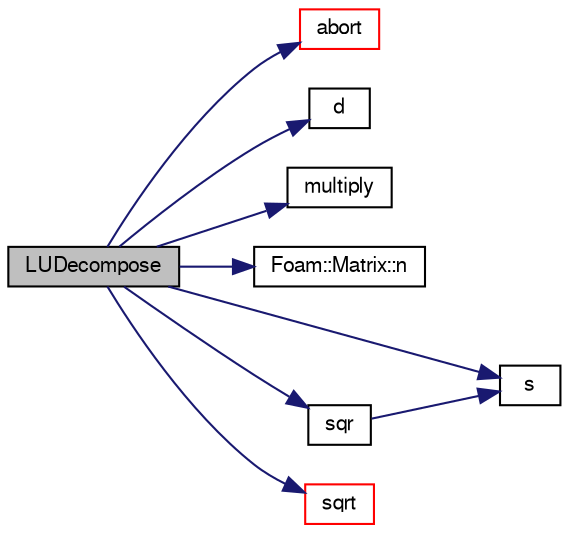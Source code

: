 digraph "LUDecompose"
{
  bgcolor="transparent";
  edge [fontname="FreeSans",fontsize="10",labelfontname="FreeSans",labelfontsize="10"];
  node [fontname="FreeSans",fontsize="10",shape=record];
  rankdir="LR";
  Node110810 [label="LUDecompose",height=0.2,width=0.4,color="black", fillcolor="grey75", style="filled", fontcolor="black"];
  Node110810 -> Node110811 [color="midnightblue",fontsize="10",style="solid",fontname="FreeSans"];
  Node110811 [label="abort",height=0.2,width=0.4,color="red",URL="$a21124.html#a447107a607d03e417307c203fa5fb44b"];
  Node110810 -> Node110854 [color="midnightblue",fontsize="10",style="solid",fontname="FreeSans"];
  Node110854 [label="d",height=0.2,width=0.4,color="black",URL="$a38951.html#aa182a9055736468dd160f12649a01fd1"];
  Node110810 -> Node110855 [color="midnightblue",fontsize="10",style="solid",fontname="FreeSans"];
  Node110855 [label="multiply",height=0.2,width=0.4,color="black",URL="$a21124.html#ae81fb61e7069664388dff10a96a30486"];
  Node110810 -> Node110856 [color="midnightblue",fontsize="10",style="solid",fontname="FreeSans"];
  Node110856 [label="Foam::Matrix::n",height=0.2,width=0.4,color="black",URL="$a26774.html#a8a840ce72ef06572aff1f3e950889757",tooltip="Return the number of rows. "];
  Node110810 -> Node110857 [color="midnightblue",fontsize="10",style="solid",fontname="FreeSans"];
  Node110857 [label="s",height=0.2,width=0.4,color="black",URL="$a18905.html#abb9c4233033fad2ad0206cd4adad3b9f"];
  Node110810 -> Node110858 [color="midnightblue",fontsize="10",style="solid",fontname="FreeSans"];
  Node110858 [label="sqr",height=0.2,width=0.4,color="black",URL="$a12539.html#a557bbac590ed5ce51116be69fe4faa96"];
  Node110858 -> Node110857 [color="midnightblue",fontsize="10",style="solid",fontname="FreeSans"];
  Node110810 -> Node110859 [color="midnightblue",fontsize="10",style="solid",fontname="FreeSans"];
  Node110859 [label="sqrt",height=0.2,width=0.4,color="red",URL="$a21124.html#a8616bd62eebf2342a80222fecb1bda71"];
}
